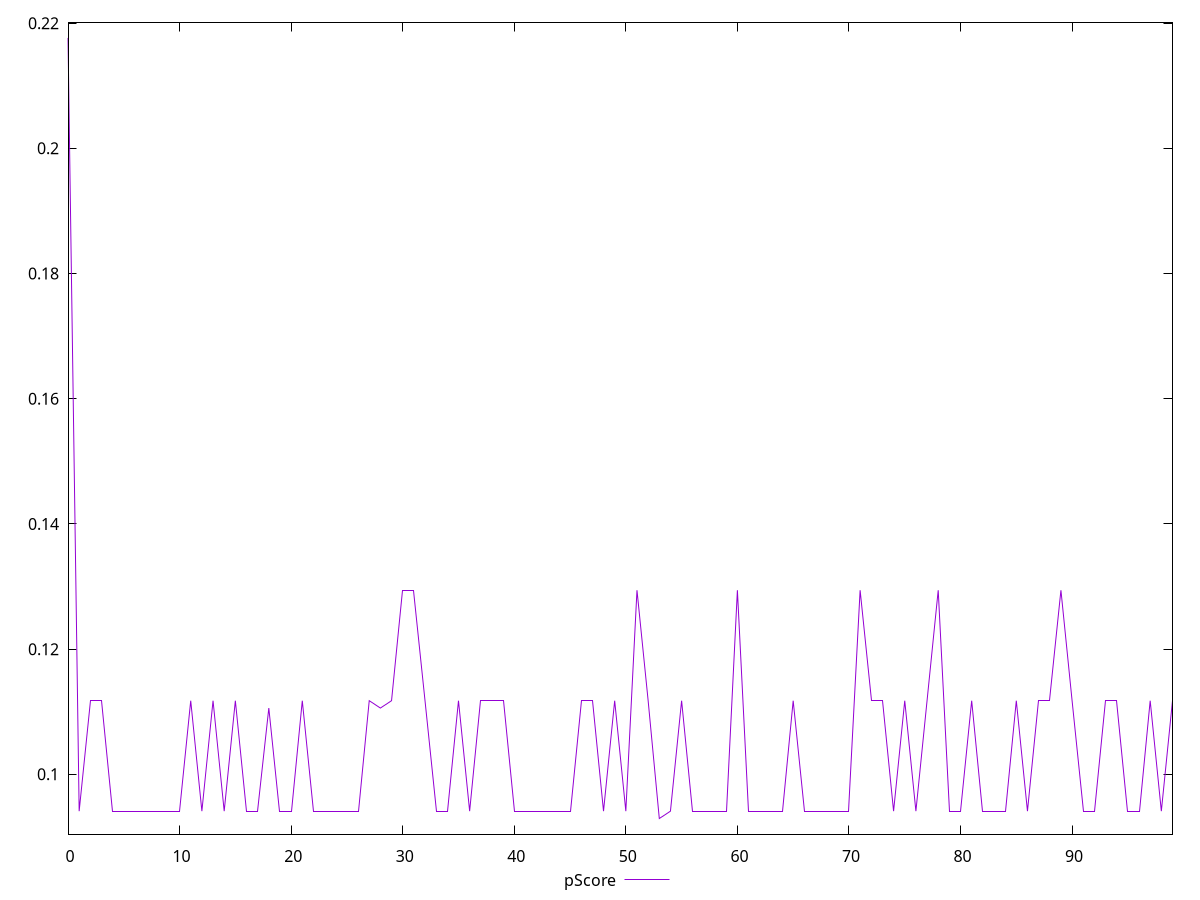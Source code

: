 reset

$pScore <<EOF
0 0.21764705882352942
1 0.09411764705882353
2 0.11176470588235293
3 0.11176470588235293
4 0.09411764705882353
5 0.09411764705882353
6 0.09411764705882353
7 0.09411764705882353
8 0.09411764705882353
9 0.09411764705882353
10 0.09411764705882353
11 0.11176470588235293
12 0.09411764705882353
13 0.11176470588235293
14 0.09411764705882353
15 0.11176470588235293
16 0.09411764705882353
17 0.09411764705882353
18 0.11058823529411765
19 0.09411764705882353
20 0.09411764705882353
21 0.11176470588235293
22 0.09411764705882353
23 0.09411764705882353
24 0.09411764705882353
25 0.09411764705882353
26 0.09411764705882353
27 0.11176470588235293
28 0.11058823529411765
29 0.11176470588235293
30 0.12941176470588234
31 0.12941176470588234
32 0.11176470588235293
33 0.09411764705882353
34 0.09411764705882353
35 0.11176470588235293
36 0.09411764705882353
37 0.11176470588235293
38 0.11176470588235293
39 0.11176470588235293
40 0.09411764705882353
41 0.09411764705882353
42 0.09411764705882353
43 0.09411764705882353
44 0.09411764705882353
45 0.09411764705882353
46 0.11176470588235293
47 0.11176470588235293
48 0.09411764705882353
49 0.11176470588235293
50 0.09411764705882353
51 0.12941176470588234
52 0.11176470588235293
53 0.09294117647058825
54 0.09411764705882353
55 0.11176470588235293
56 0.09411764705882353
57 0.09411764705882353
58 0.09411764705882353
59 0.09411764705882353
60 0.12941176470588234
61 0.09411764705882353
62 0.09411764705882353
63 0.09411764705882353
64 0.09411764705882353
65 0.11176470588235293
66 0.09411764705882353
67 0.09411764705882353
68 0.09411764705882353
69 0.09411764705882353
70 0.09411764705882353
71 0.12941176470588234
72 0.11176470588235293
73 0.11176470588235293
74 0.09411764705882353
75 0.11176470588235293
76 0.09411764705882353
77 0.11176470588235293
78 0.12941176470588234
79 0.09411764705882353
80 0.09411764705882353
81 0.11176470588235293
82 0.09411764705882353
83 0.09411764705882353
84 0.09411764705882353
85 0.11176470588235293
86 0.09411764705882353
87 0.11176470588235293
88 0.11176470588235293
89 0.12941176470588234
90 0.11176470588235293
91 0.09411764705882353
92 0.09411764705882353
93 0.11176470588235293
94 0.11176470588235293
95 0.09411764705882353
96 0.09411764705882353
97 0.11176470588235293
98 0.09411764705882353
99 0.11176470588235293
EOF

set key outside below
set xrange [0:99]
set yrange [0.09044705882352942:0.22014117647058823]
set trange [0.09044705882352942:0.22014117647058823]
set terminal svg size 640, 500 enhanced background rgb 'white'
set output "reports/report_00031_2021-02-24T23-18-18.084Z/unused-javascript/samples/astro/pScore/values.svg"

plot $pScore title "pScore" with line

reset
